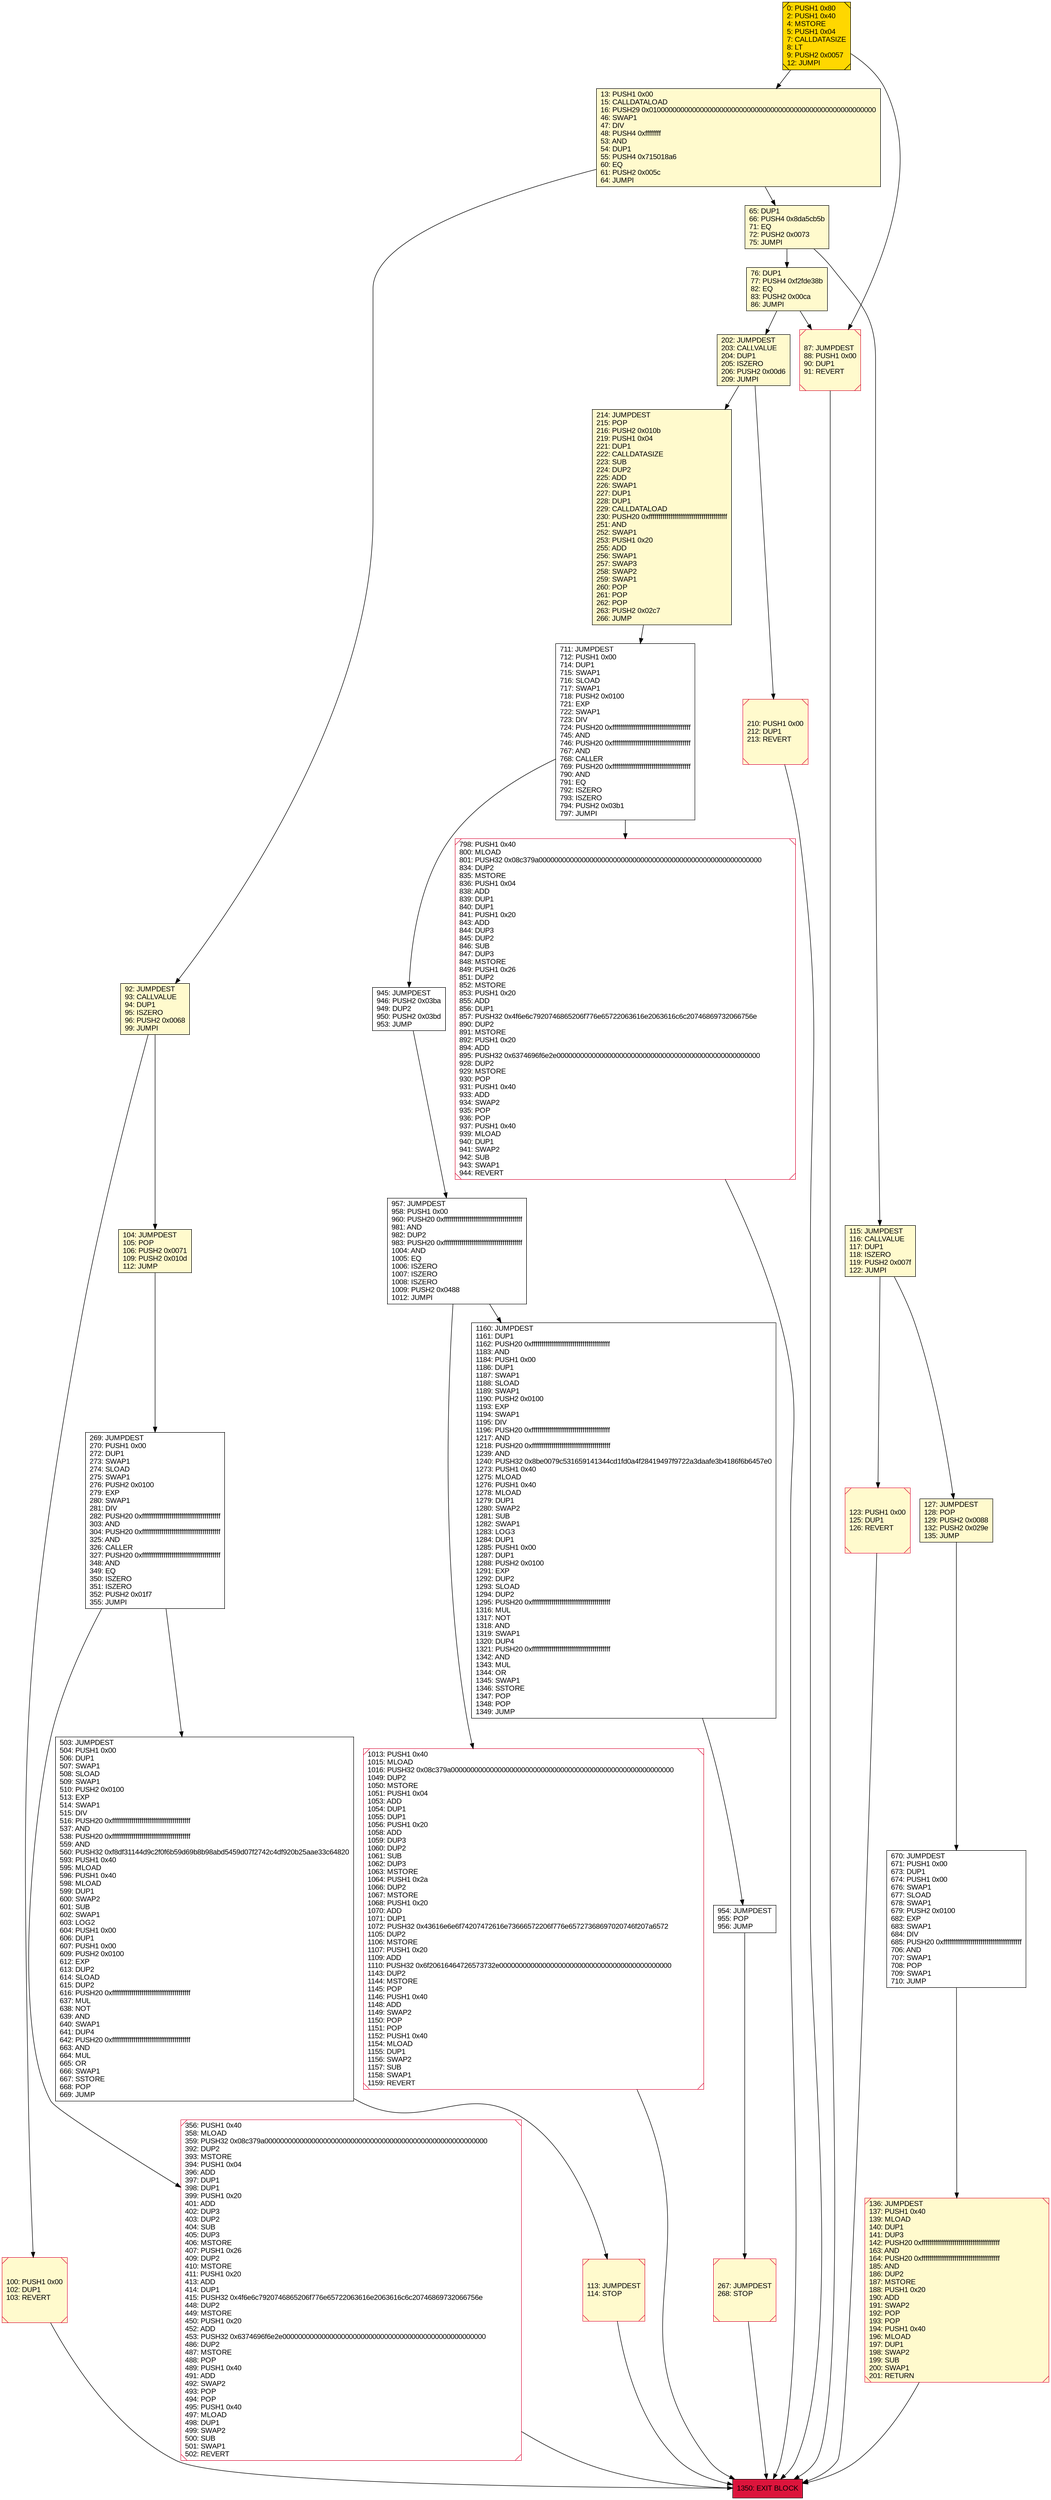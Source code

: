 digraph G {
bgcolor=transparent rankdir=UD;
node [shape=box style=filled color=black fillcolor=white fontname=arial fontcolor=black];
356 [label="356: PUSH1 0x40\l358: MLOAD\l359: PUSH32 0x08c379a000000000000000000000000000000000000000000000000000000000\l392: DUP2\l393: MSTORE\l394: PUSH1 0x04\l396: ADD\l397: DUP1\l398: DUP1\l399: PUSH1 0x20\l401: ADD\l402: DUP3\l403: DUP2\l404: SUB\l405: DUP3\l406: MSTORE\l407: PUSH1 0x26\l409: DUP2\l410: MSTORE\l411: PUSH1 0x20\l413: ADD\l414: DUP1\l415: PUSH32 0x4f6e6c7920746865206f776e65722063616e2063616c6c20746869732066756e\l448: DUP2\l449: MSTORE\l450: PUSH1 0x20\l452: ADD\l453: PUSH32 0x6374696f6e2e0000000000000000000000000000000000000000000000000000\l486: DUP2\l487: MSTORE\l488: POP\l489: PUSH1 0x40\l491: ADD\l492: SWAP2\l493: POP\l494: POP\l495: PUSH1 0x40\l497: MLOAD\l498: DUP1\l499: SWAP2\l500: SUB\l501: SWAP1\l502: REVERT\l" shape=Msquare color=crimson ];
100 [label="100: PUSH1 0x00\l102: DUP1\l103: REVERT\l" fillcolor=lemonchiffon shape=Msquare color=crimson ];
1350 [label="1350: EXIT BLOCK\l" fillcolor=crimson ];
957 [label="957: JUMPDEST\l958: PUSH1 0x00\l960: PUSH20 0xffffffffffffffffffffffffffffffffffffffff\l981: AND\l982: DUP2\l983: PUSH20 0xffffffffffffffffffffffffffffffffffffffff\l1004: AND\l1005: EQ\l1006: ISZERO\l1007: ISZERO\l1008: ISZERO\l1009: PUSH2 0x0488\l1012: JUMPI\l" ];
670 [label="670: JUMPDEST\l671: PUSH1 0x00\l673: DUP1\l674: PUSH1 0x00\l676: SWAP1\l677: SLOAD\l678: SWAP1\l679: PUSH2 0x0100\l682: EXP\l683: SWAP1\l684: DIV\l685: PUSH20 0xffffffffffffffffffffffffffffffffffffffff\l706: AND\l707: SWAP1\l708: POP\l709: SWAP1\l710: JUMP\l" ];
127 [label="127: JUMPDEST\l128: POP\l129: PUSH2 0x0088\l132: PUSH2 0x029e\l135: JUMP\l" fillcolor=lemonchiffon ];
76 [label="76: DUP1\l77: PUSH4 0xf2fde38b\l82: EQ\l83: PUSH2 0x00ca\l86: JUMPI\l" fillcolor=lemonchiffon ];
87 [label="87: JUMPDEST\l88: PUSH1 0x00\l90: DUP1\l91: REVERT\l" fillcolor=lemonchiffon shape=Msquare color=crimson ];
92 [label="92: JUMPDEST\l93: CALLVALUE\l94: DUP1\l95: ISZERO\l96: PUSH2 0x0068\l99: JUMPI\l" fillcolor=lemonchiffon ];
123 [label="123: PUSH1 0x00\l125: DUP1\l126: REVERT\l" fillcolor=lemonchiffon shape=Msquare color=crimson ];
13 [label="13: PUSH1 0x00\l15: CALLDATALOAD\l16: PUSH29 0x0100000000000000000000000000000000000000000000000000000000\l46: SWAP1\l47: DIV\l48: PUSH4 0xffffffff\l53: AND\l54: DUP1\l55: PUSH4 0x715018a6\l60: EQ\l61: PUSH2 0x005c\l64: JUMPI\l" fillcolor=lemonchiffon ];
136 [label="136: JUMPDEST\l137: PUSH1 0x40\l139: MLOAD\l140: DUP1\l141: DUP3\l142: PUSH20 0xffffffffffffffffffffffffffffffffffffffff\l163: AND\l164: PUSH20 0xffffffffffffffffffffffffffffffffffffffff\l185: AND\l186: DUP2\l187: MSTORE\l188: PUSH1 0x20\l190: ADD\l191: SWAP2\l192: POP\l193: POP\l194: PUSH1 0x40\l196: MLOAD\l197: DUP1\l198: SWAP2\l199: SUB\l200: SWAP1\l201: RETURN\l" fillcolor=lemonchiffon shape=Msquare color=crimson ];
214 [label="214: JUMPDEST\l215: POP\l216: PUSH2 0x010b\l219: PUSH1 0x04\l221: DUP1\l222: CALLDATASIZE\l223: SUB\l224: DUP2\l225: ADD\l226: SWAP1\l227: DUP1\l228: DUP1\l229: CALLDATALOAD\l230: PUSH20 0xffffffffffffffffffffffffffffffffffffffff\l251: AND\l252: SWAP1\l253: PUSH1 0x20\l255: ADD\l256: SWAP1\l257: SWAP3\l258: SWAP2\l259: SWAP1\l260: POP\l261: POP\l262: POP\l263: PUSH2 0x02c7\l266: JUMP\l" fillcolor=lemonchiffon ];
711 [label="711: JUMPDEST\l712: PUSH1 0x00\l714: DUP1\l715: SWAP1\l716: SLOAD\l717: SWAP1\l718: PUSH2 0x0100\l721: EXP\l722: SWAP1\l723: DIV\l724: PUSH20 0xffffffffffffffffffffffffffffffffffffffff\l745: AND\l746: PUSH20 0xffffffffffffffffffffffffffffffffffffffff\l767: AND\l768: CALLER\l769: PUSH20 0xffffffffffffffffffffffffffffffffffffffff\l790: AND\l791: EQ\l792: ISZERO\l793: ISZERO\l794: PUSH2 0x03b1\l797: JUMPI\l" ];
954 [label="954: JUMPDEST\l955: POP\l956: JUMP\l" ];
267 [label="267: JUMPDEST\l268: STOP\l" fillcolor=lemonchiffon shape=Msquare color=crimson ];
104 [label="104: JUMPDEST\l105: POP\l106: PUSH2 0x0071\l109: PUSH2 0x010d\l112: JUMP\l" fillcolor=lemonchiffon ];
113 [label="113: JUMPDEST\l114: STOP\l" fillcolor=lemonchiffon shape=Msquare color=crimson ];
115 [label="115: JUMPDEST\l116: CALLVALUE\l117: DUP1\l118: ISZERO\l119: PUSH2 0x007f\l122: JUMPI\l" fillcolor=lemonchiffon ];
269 [label="269: JUMPDEST\l270: PUSH1 0x00\l272: DUP1\l273: SWAP1\l274: SLOAD\l275: SWAP1\l276: PUSH2 0x0100\l279: EXP\l280: SWAP1\l281: DIV\l282: PUSH20 0xffffffffffffffffffffffffffffffffffffffff\l303: AND\l304: PUSH20 0xffffffffffffffffffffffffffffffffffffffff\l325: AND\l326: CALLER\l327: PUSH20 0xffffffffffffffffffffffffffffffffffffffff\l348: AND\l349: EQ\l350: ISZERO\l351: ISZERO\l352: PUSH2 0x01f7\l355: JUMPI\l" ];
945 [label="945: JUMPDEST\l946: PUSH2 0x03ba\l949: DUP2\l950: PUSH2 0x03bd\l953: JUMP\l" ];
202 [label="202: JUMPDEST\l203: CALLVALUE\l204: DUP1\l205: ISZERO\l206: PUSH2 0x00d6\l209: JUMPI\l" fillcolor=lemonchiffon ];
210 [label="210: PUSH1 0x00\l212: DUP1\l213: REVERT\l" fillcolor=lemonchiffon shape=Msquare color=crimson ];
1013 [label="1013: PUSH1 0x40\l1015: MLOAD\l1016: PUSH32 0x08c379a000000000000000000000000000000000000000000000000000000000\l1049: DUP2\l1050: MSTORE\l1051: PUSH1 0x04\l1053: ADD\l1054: DUP1\l1055: DUP1\l1056: PUSH1 0x20\l1058: ADD\l1059: DUP3\l1060: DUP2\l1061: SUB\l1062: DUP3\l1063: MSTORE\l1064: PUSH1 0x2a\l1066: DUP2\l1067: MSTORE\l1068: PUSH1 0x20\l1070: ADD\l1071: DUP1\l1072: PUSH32 0x43616e6e6f74207472616e73666572206f776e65727368697020746f207a6572\l1105: DUP2\l1106: MSTORE\l1107: PUSH1 0x20\l1109: ADD\l1110: PUSH32 0x6f20616464726573732e00000000000000000000000000000000000000000000\l1143: DUP2\l1144: MSTORE\l1145: POP\l1146: PUSH1 0x40\l1148: ADD\l1149: SWAP2\l1150: POP\l1151: POP\l1152: PUSH1 0x40\l1154: MLOAD\l1155: DUP1\l1156: SWAP2\l1157: SUB\l1158: SWAP1\l1159: REVERT\l" shape=Msquare color=crimson ];
1160 [label="1160: JUMPDEST\l1161: DUP1\l1162: PUSH20 0xffffffffffffffffffffffffffffffffffffffff\l1183: AND\l1184: PUSH1 0x00\l1186: DUP1\l1187: SWAP1\l1188: SLOAD\l1189: SWAP1\l1190: PUSH2 0x0100\l1193: EXP\l1194: SWAP1\l1195: DIV\l1196: PUSH20 0xffffffffffffffffffffffffffffffffffffffff\l1217: AND\l1218: PUSH20 0xffffffffffffffffffffffffffffffffffffffff\l1239: AND\l1240: PUSH32 0x8be0079c531659141344cd1fd0a4f28419497f9722a3daafe3b4186f6b6457e0\l1273: PUSH1 0x40\l1275: MLOAD\l1276: PUSH1 0x40\l1278: MLOAD\l1279: DUP1\l1280: SWAP2\l1281: SUB\l1282: SWAP1\l1283: LOG3\l1284: DUP1\l1285: PUSH1 0x00\l1287: DUP1\l1288: PUSH2 0x0100\l1291: EXP\l1292: DUP2\l1293: SLOAD\l1294: DUP2\l1295: PUSH20 0xffffffffffffffffffffffffffffffffffffffff\l1316: MUL\l1317: NOT\l1318: AND\l1319: SWAP1\l1320: DUP4\l1321: PUSH20 0xffffffffffffffffffffffffffffffffffffffff\l1342: AND\l1343: MUL\l1344: OR\l1345: SWAP1\l1346: SSTORE\l1347: POP\l1348: POP\l1349: JUMP\l" ];
65 [label="65: DUP1\l66: PUSH4 0x8da5cb5b\l71: EQ\l72: PUSH2 0x0073\l75: JUMPI\l" fillcolor=lemonchiffon ];
0 [label="0: PUSH1 0x80\l2: PUSH1 0x40\l4: MSTORE\l5: PUSH1 0x04\l7: CALLDATASIZE\l8: LT\l9: PUSH2 0x0057\l12: JUMPI\l" fillcolor=lemonchiffon shape=Msquare fillcolor=gold ];
503 [label="503: JUMPDEST\l504: PUSH1 0x00\l506: DUP1\l507: SWAP1\l508: SLOAD\l509: SWAP1\l510: PUSH2 0x0100\l513: EXP\l514: SWAP1\l515: DIV\l516: PUSH20 0xffffffffffffffffffffffffffffffffffffffff\l537: AND\l538: PUSH20 0xffffffffffffffffffffffffffffffffffffffff\l559: AND\l560: PUSH32 0xf8df31144d9c2f0f6b59d69b8b98abd5459d07f2742c4df920b25aae33c64820\l593: PUSH1 0x40\l595: MLOAD\l596: PUSH1 0x40\l598: MLOAD\l599: DUP1\l600: SWAP2\l601: SUB\l602: SWAP1\l603: LOG2\l604: PUSH1 0x00\l606: DUP1\l607: PUSH1 0x00\l609: PUSH2 0x0100\l612: EXP\l613: DUP2\l614: SLOAD\l615: DUP2\l616: PUSH20 0xffffffffffffffffffffffffffffffffffffffff\l637: MUL\l638: NOT\l639: AND\l640: SWAP1\l641: DUP4\l642: PUSH20 0xffffffffffffffffffffffffffffffffffffffff\l663: AND\l664: MUL\l665: OR\l666: SWAP1\l667: SSTORE\l668: POP\l669: JUMP\l" ];
798 [label="798: PUSH1 0x40\l800: MLOAD\l801: PUSH32 0x08c379a000000000000000000000000000000000000000000000000000000000\l834: DUP2\l835: MSTORE\l836: PUSH1 0x04\l838: ADD\l839: DUP1\l840: DUP1\l841: PUSH1 0x20\l843: ADD\l844: DUP3\l845: DUP2\l846: SUB\l847: DUP3\l848: MSTORE\l849: PUSH1 0x26\l851: DUP2\l852: MSTORE\l853: PUSH1 0x20\l855: ADD\l856: DUP1\l857: PUSH32 0x4f6e6c7920746865206f776e65722063616e2063616c6c20746869732066756e\l890: DUP2\l891: MSTORE\l892: PUSH1 0x20\l894: ADD\l895: PUSH32 0x6374696f6e2e0000000000000000000000000000000000000000000000000000\l928: DUP2\l929: MSTORE\l930: POP\l931: PUSH1 0x40\l933: ADD\l934: SWAP2\l935: POP\l936: POP\l937: PUSH1 0x40\l939: MLOAD\l940: DUP1\l941: SWAP2\l942: SUB\l943: SWAP1\l944: REVERT\l" shape=Msquare color=crimson ];
214 -> 711;
202 -> 210;
13 -> 92;
76 -> 87;
356 -> 1350;
954 -> 267;
100 -> 1350;
127 -> 670;
104 -> 269;
269 -> 503;
670 -> 136;
65 -> 115;
87 -> 1350;
267 -> 1350;
503 -> 113;
92 -> 100;
123 -> 1350;
136 -> 1350;
13 -> 65;
76 -> 202;
113 -> 1350;
711 -> 798;
945 -> 957;
0 -> 13;
115 -> 127;
1160 -> 954;
269 -> 356;
65 -> 76;
0 -> 87;
202 -> 214;
711 -> 945;
115 -> 123;
957 -> 1013;
957 -> 1160;
210 -> 1350;
798 -> 1350;
1013 -> 1350;
92 -> 104;
}